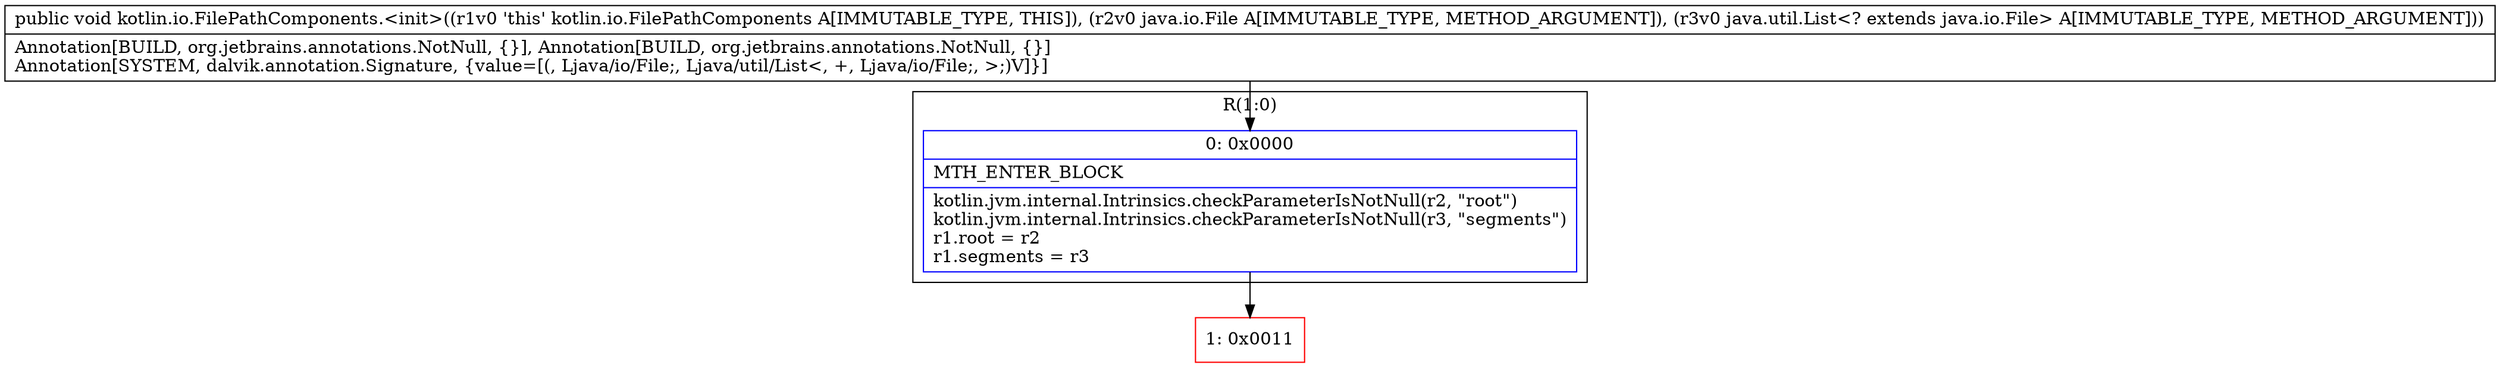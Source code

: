 digraph "CFG forkotlin.io.FilePathComponents.\<init\>(Ljava\/io\/File;Ljava\/util\/List;)V" {
subgraph cluster_Region_1038147899 {
label = "R(1:0)";
node [shape=record,color=blue];
Node_0 [shape=record,label="{0\:\ 0x0000|MTH_ENTER_BLOCK\l|kotlin.jvm.internal.Intrinsics.checkParameterIsNotNull(r2, \"root\")\lkotlin.jvm.internal.Intrinsics.checkParameterIsNotNull(r3, \"segments\")\lr1.root = r2\lr1.segments = r3\l}"];
}
Node_1 [shape=record,color=red,label="{1\:\ 0x0011}"];
MethodNode[shape=record,label="{public void kotlin.io.FilePathComponents.\<init\>((r1v0 'this' kotlin.io.FilePathComponents A[IMMUTABLE_TYPE, THIS]), (r2v0 java.io.File A[IMMUTABLE_TYPE, METHOD_ARGUMENT]), (r3v0 java.util.List\<? extends java.io.File\> A[IMMUTABLE_TYPE, METHOD_ARGUMENT]))  | Annotation[BUILD, org.jetbrains.annotations.NotNull, \{\}], Annotation[BUILD, org.jetbrains.annotations.NotNull, \{\}]\lAnnotation[SYSTEM, dalvik.annotation.Signature, \{value=[(, Ljava\/io\/File;, Ljava\/util\/List\<, +, Ljava\/io\/File;, \>;)V]\}]\l}"];
MethodNode -> Node_0;
Node_0 -> Node_1;
}

